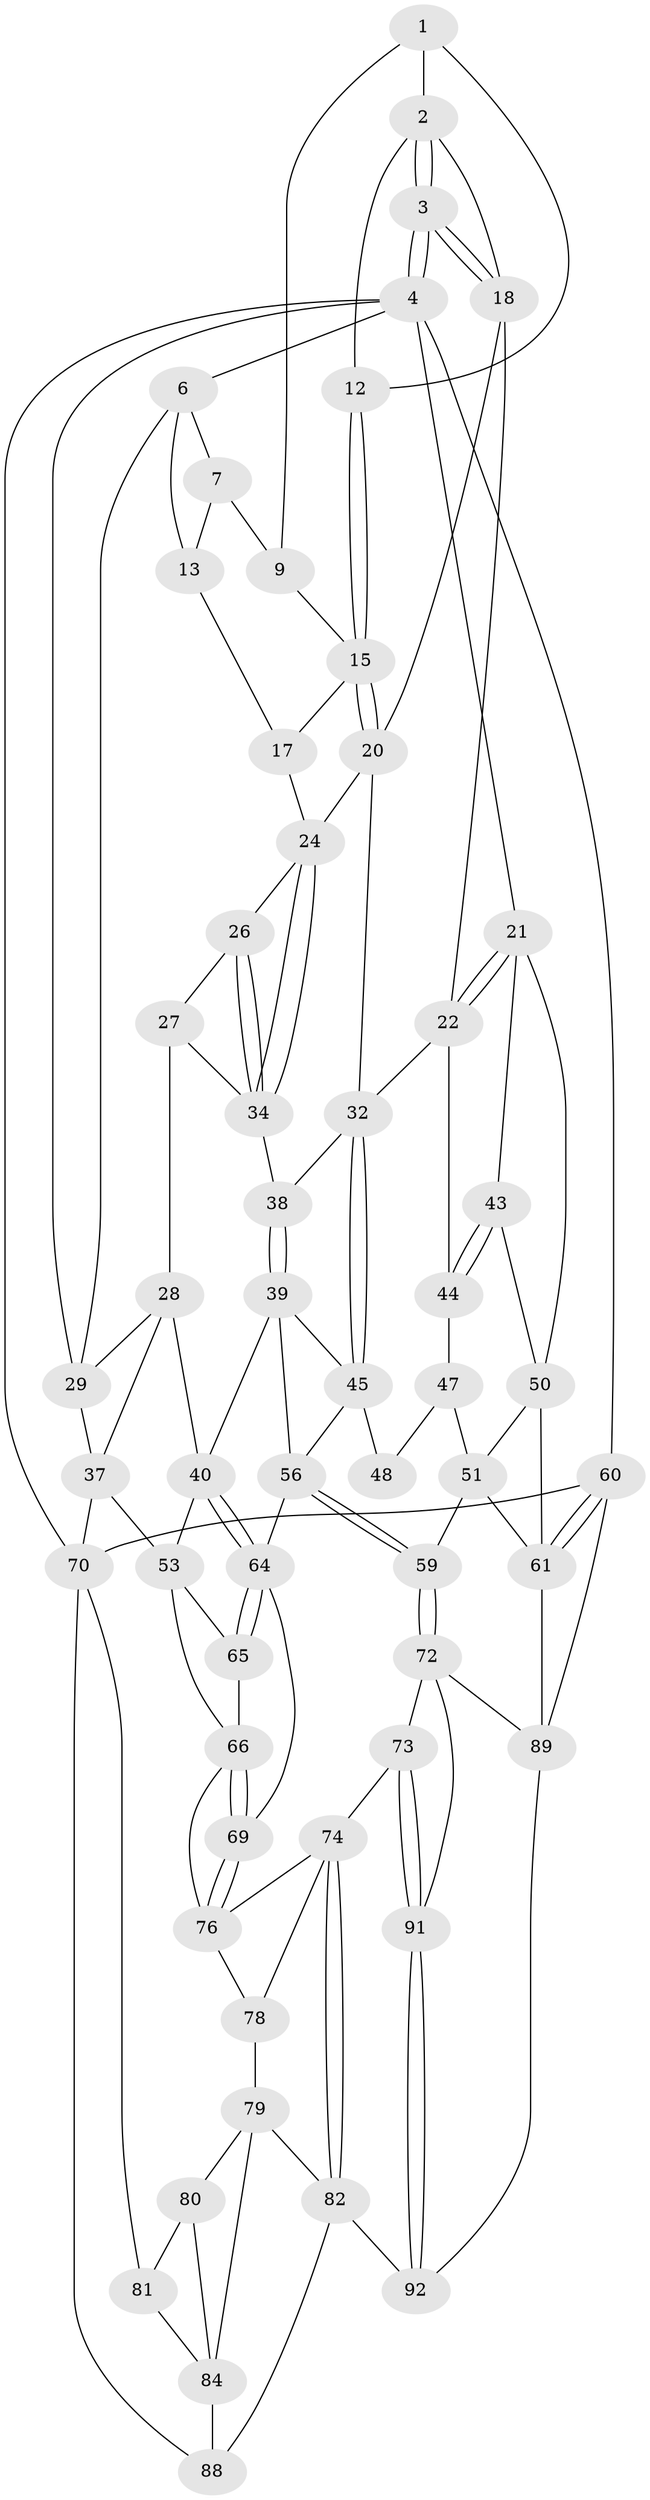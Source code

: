 // Generated by graph-tools (version 1.1) at 2025/24/03/03/25 07:24:40]
// undirected, 57 vertices, 124 edges
graph export_dot {
graph [start="1"]
  node [color=gray90,style=filled];
  1 [pos="+0.6008915025370037+0",super="+8"];
  2 [pos="+0.736766069088089+0",super="+11"];
  3 [pos="+1+0"];
  4 [pos="+1+0",super="+5"];
  6 [pos="+0.3028678525445308+0",super="+14"];
  7 [pos="+0.4792754298434148+0",super="+10"];
  9 [pos="+0.5128872305312616+0.050236294964374255"];
  12 [pos="+0.6354304520755395+0.09647387213869588"];
  13 [pos="+0.4338350011708789+0.0956591011203216"];
  15 [pos="+0.6242990895499112+0.1278526940060752",super="+16"];
  17 [pos="+0.5422149457918679+0.17330916004458657"];
  18 [pos="+0.7917968596093998+0.0788179586947693",super="+19"];
  20 [pos="+0.6812816461710194+0.18643516242057567",super="+23"];
  21 [pos="+1+0.09442950665521187",super="+42"];
  22 [pos="+0.880735963660044+0.23327953547740546",super="+31"];
  24 [pos="+0.5543985962642759+0.2951098857760659",super="+25"];
  26 [pos="+0.4330035534684615+0.23085979629763795"];
  27 [pos="+0.39094035052584214+0.23264543039489224"];
  28 [pos="+0.3069804922747416+0.21710957453429652",super="+36"];
  29 [pos="+0.283616191007331+0.16940726589705554",super="+30"];
  32 [pos="+0.7496151746076184+0.325231684166608",super="+33"];
  34 [pos="+0.5477348200892653+0.311550707242665",super="+35"];
  37 [pos="+0+0.3480399070085763",super="+55"];
  38 [pos="+0.5368742973310957+0.3646313827546941"];
  39 [pos="+0.5275176210440568+0.39238499160213447",super="+46"];
  40 [pos="+0.4465213997175423+0.40588923131520355",super="+41"];
  43 [pos="+0.8966895203718576+0.4015510034679413"];
  44 [pos="+0.8532889751064914+0.3603854640724656"];
  45 [pos="+0.7275421598265843+0.38506941058825933",super="+49"];
  47 [pos="+0.8256311410621664+0.4143246712905048",super="+52"];
  48 [pos="+0.7851802515943118+0.4604065667320292"];
  50 [pos="+0.8995160975797897+0.49367658040147216",super="+63"];
  51 [pos="+0.8603285117874315+0.5138326595796354",super="+58"];
  53 [pos="+0.2745951965951444+0.4075788090668604",super="+54"];
  56 [pos="+0.6747314077883427+0.637078941975667",super="+57"];
  59 [pos="+0.6885718522491884+0.6827177470299346"];
  60 [pos="+1+1"];
  61 [pos="+1+0.8420654803518715",super="+62"];
  64 [pos="+0.3892339224162812+0.5614668446044125",super="+68"];
  65 [pos="+0.28274127950413536+0.43551551760132456"];
  66 [pos="+0.2524634957774722+0.5645780534205674",super="+67"];
  69 [pos="+0.37523610645389577+0.6212578171540454"];
  70 [pos="+0+0.546558030384546",super="+71"];
  72 [pos="+0.67449467027269+0.7236231791250354",super="+90"];
  73 [pos="+0.4916226657073576+0.7378448543259699"];
  74 [pos="+0.42451186822244896+0.7307245853762647",super="+75"];
  76 [pos="+0.38259347989370257+0.6619843924368031",super="+77"];
  78 [pos="+0.20785903743696346+0.7366000650007029"];
  79 [pos="+0.19526194784101633+0.7511948115039528",super="+83"];
  80 [pos="+0.1929165666951646+0.7522912559042412",super="+85"];
  81 [pos="+0.09547966151950525+0.7486694478623529",super="+86"];
  82 [pos="+0.34892864447958744+0.8538987340887964",super="+93"];
  84 [pos="+0.2286320891522328+0.8386831243661739",super="+87"];
  88 [pos="+0.02076633810650716+1"];
  89 [pos="+0.8362827289312987+0.860547550171698",super="+95"];
  91 [pos="+0.5003471231266605+0.9818201998092175",super="+94"];
  92 [pos="+0.3368403601476378+1",super="+96"];
  1 -- 2;
  1 -- 12;
  1 -- 9;
  2 -- 3;
  2 -- 3;
  2 -- 18;
  2 -- 12;
  3 -- 4;
  3 -- 4;
  3 -- 18;
  3 -- 18;
  4 -- 21;
  4 -- 60;
  4 -- 70;
  4 -- 6;
  4 -- 29;
  6 -- 7;
  6 -- 29;
  6 -- 13;
  7 -- 9;
  7 -- 13;
  9 -- 15;
  12 -- 15;
  12 -- 15;
  13 -- 17;
  15 -- 20;
  15 -- 20;
  15 -- 17;
  17 -- 24;
  18 -- 20;
  18 -- 22;
  20 -- 24;
  20 -- 32;
  21 -- 22;
  21 -- 22;
  21 -- 43;
  21 -- 50;
  22 -- 32;
  22 -- 44;
  24 -- 34;
  24 -- 34;
  24 -- 26;
  26 -- 27;
  26 -- 34;
  26 -- 34;
  27 -- 28;
  27 -- 34;
  28 -- 29;
  28 -- 37;
  28 -- 40;
  29 -- 37;
  32 -- 45;
  32 -- 45;
  32 -- 38;
  34 -- 38;
  37 -- 53;
  37 -- 70;
  38 -- 39;
  38 -- 39;
  39 -- 40;
  39 -- 45;
  39 -- 56;
  40 -- 64;
  40 -- 64;
  40 -- 53;
  43 -- 44;
  43 -- 44;
  43 -- 50;
  44 -- 47;
  45 -- 48;
  45 -- 56;
  47 -- 48 [weight=2];
  47 -- 51;
  50 -- 51;
  50 -- 61;
  51 -- 59;
  51 -- 61;
  53 -- 65;
  53 -- 66;
  56 -- 59;
  56 -- 59;
  56 -- 64;
  59 -- 72;
  59 -- 72;
  60 -- 61;
  60 -- 61;
  60 -- 70;
  60 -- 89;
  61 -- 89;
  64 -- 65;
  64 -- 65;
  64 -- 69;
  65 -- 66;
  66 -- 69;
  66 -- 69;
  66 -- 76;
  69 -- 76;
  69 -- 76;
  70 -- 81;
  70 -- 88;
  72 -- 73;
  72 -- 89;
  72 -- 91;
  73 -- 74;
  73 -- 91;
  73 -- 91;
  74 -- 82;
  74 -- 82;
  74 -- 76;
  74 -- 78;
  76 -- 78;
  78 -- 79;
  79 -- 80;
  79 -- 82;
  79 -- 84;
  80 -- 81 [weight=2];
  80 -- 84;
  81 -- 84;
  82 -- 88;
  82 -- 92;
  84 -- 88;
  89 -- 92;
  91 -- 92 [weight=2];
  91 -- 92;
}
